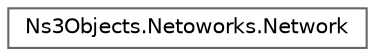 digraph "Graphical Class Hierarchy"
{
 // LATEX_PDF_SIZE
  bgcolor="transparent";
  edge [fontname=Helvetica,fontsize=10,labelfontname=Helvetica,labelfontsize=10];
  node [fontname=Helvetica,fontsize=10,shape=box,height=0.2,width=0.4];
  rankdir="LR";
  Node0 [id="Node000000",label="Ns3Objects.Netoworks.Network",height=0.2,width=0.4,color="grey40", fillcolor="white", style="filled",URL="$class_ns3_objects_1_1_netoworks_1_1_network.html",tooltip=" "];
}

